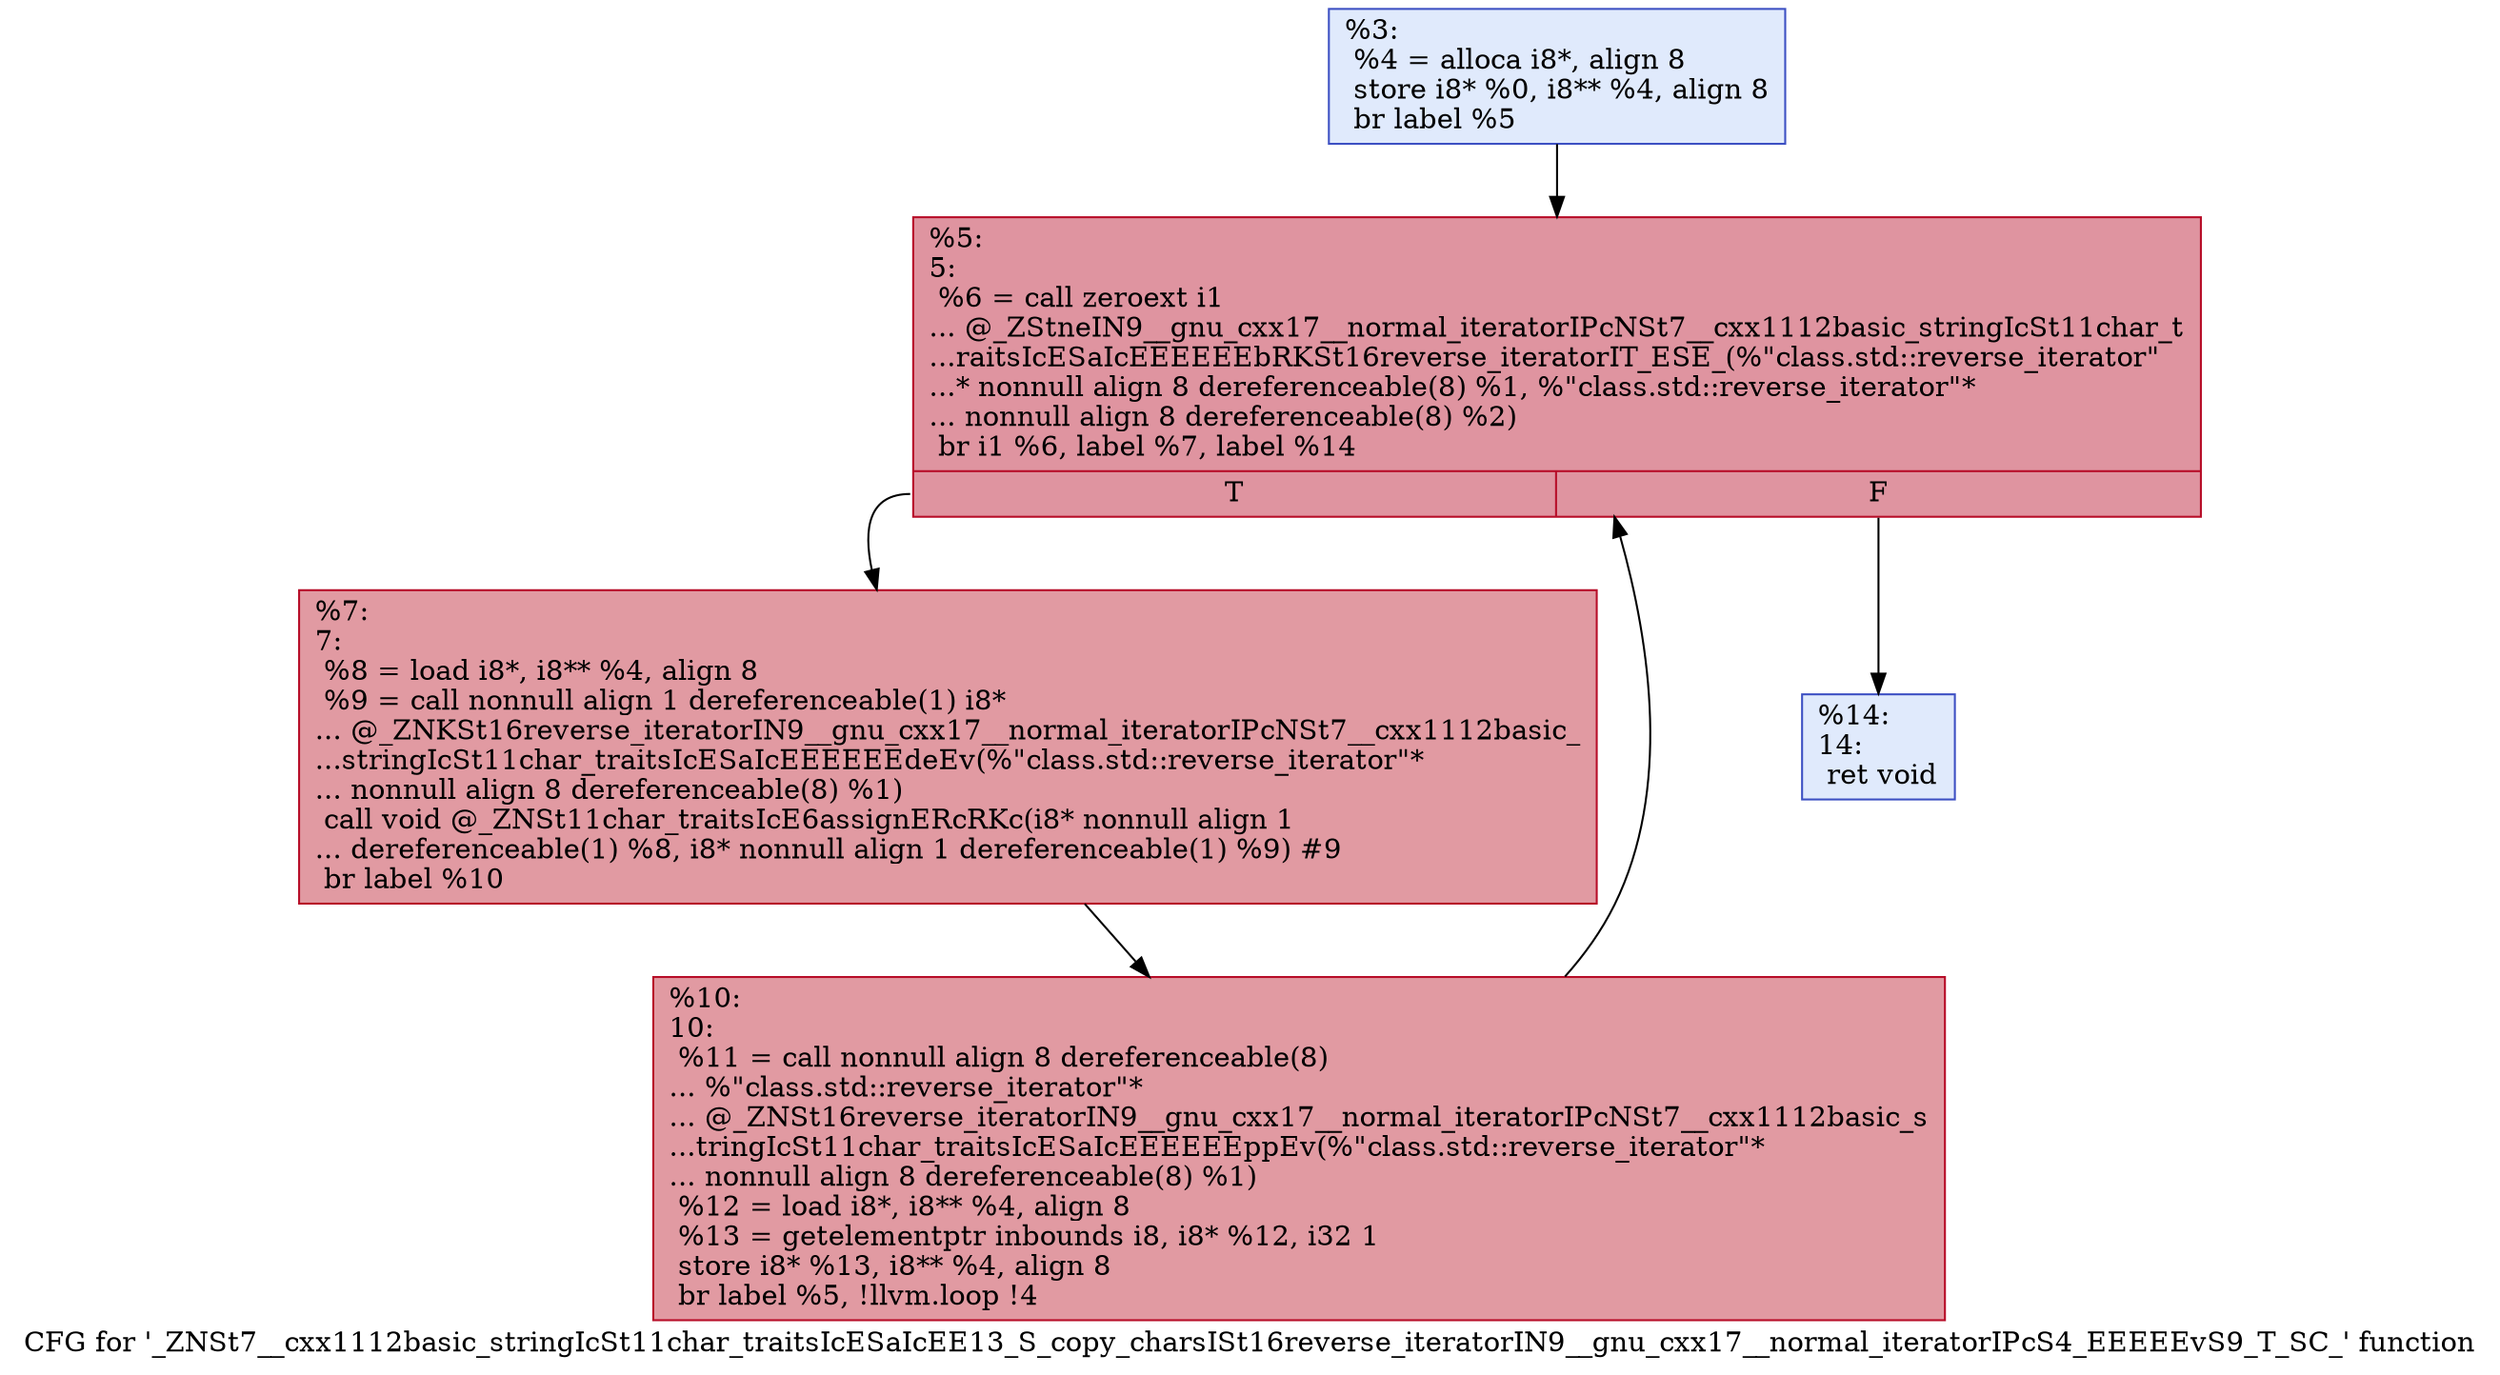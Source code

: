 digraph "CFG for '_ZNSt7__cxx1112basic_stringIcSt11char_traitsIcESaIcEE13_S_copy_charsISt16reverse_iteratorIN9__gnu_cxx17__normal_iteratorIPcS4_EEEEEvS9_T_SC_' function" {
	label="CFG for '_ZNSt7__cxx1112basic_stringIcSt11char_traitsIcESaIcEE13_S_copy_charsISt16reverse_iteratorIN9__gnu_cxx17__normal_iteratorIPcS4_EEEEEvS9_T_SC_' function";

	Node0x55db9dd37190 [shape=record,color="#3d50c3ff", style=filled, fillcolor="#b9d0f970",label="{%3:\l  %4 = alloca i8*, align 8\l  store i8* %0, i8** %4, align 8\l  br label %5\l}"];
	Node0x55db9dd37190 -> Node0x55db9dd375e0;
	Node0x55db9dd375e0 [shape=record,color="#b70d28ff", style=filled, fillcolor="#b70d2870",label="{%5:\l5:                                                \l  %6 = call zeroext i1\l... @_ZStneIN9__gnu_cxx17__normal_iteratorIPcNSt7__cxx1112basic_stringIcSt11char_t\l...raitsIcESaIcEEEEEEbRKSt16reverse_iteratorIT_ESE_(%\"class.std::reverse_iterator\"\l...* nonnull align 8 dereferenceable(8) %1, %\"class.std::reverse_iterator\"*\l... nonnull align 8 dereferenceable(8) %2)\l  br i1 %6, label %7, label %14\l|{<s0>T|<s1>F}}"];
	Node0x55db9dd375e0:s0 -> Node0x55db9dd378d0;
	Node0x55db9dd375e0:s1 -> Node0x55db9dd37920;
	Node0x55db9dd378d0 [shape=record,color="#b70d28ff", style=filled, fillcolor="#bb1b2c70",label="{%7:\l7:                                                \l  %8 = load i8*, i8** %4, align 8\l  %9 = call nonnull align 1 dereferenceable(1) i8*\l... @_ZNKSt16reverse_iteratorIN9__gnu_cxx17__normal_iteratorIPcNSt7__cxx1112basic_\l...stringIcSt11char_traitsIcESaIcEEEEEEdeEv(%\"class.std::reverse_iterator\"*\l... nonnull align 8 dereferenceable(8) %1)\l  call void @_ZNSt11char_traitsIcE6assignERcRKc(i8* nonnull align 1\l... dereferenceable(1) %8, i8* nonnull align 1 dereferenceable(1) %9) #9\l  br label %10\l}"];
	Node0x55db9dd378d0 -> Node0x55db9dd37e10;
	Node0x55db9dd37e10 [shape=record,color="#b70d28ff", style=filled, fillcolor="#bb1b2c70",label="{%10:\l10:                                               \l  %11 = call nonnull align 8 dereferenceable(8)\l... %\"class.std::reverse_iterator\"*\l... @_ZNSt16reverse_iteratorIN9__gnu_cxx17__normal_iteratorIPcNSt7__cxx1112basic_s\l...tringIcSt11char_traitsIcESaIcEEEEEEppEv(%\"class.std::reverse_iterator\"*\l... nonnull align 8 dereferenceable(8) %1)\l  %12 = load i8*, i8** %4, align 8\l  %13 = getelementptr inbounds i8, i8* %12, i32 1\l  store i8* %13, i8** %4, align 8\l  br label %5, !llvm.loop !4\l}"];
	Node0x55db9dd37e10 -> Node0x55db9dd375e0;
	Node0x55db9dd37920 [shape=record,color="#3d50c3ff", style=filled, fillcolor="#b9d0f970",label="{%14:\l14:                                               \l  ret void\l}"];
}
